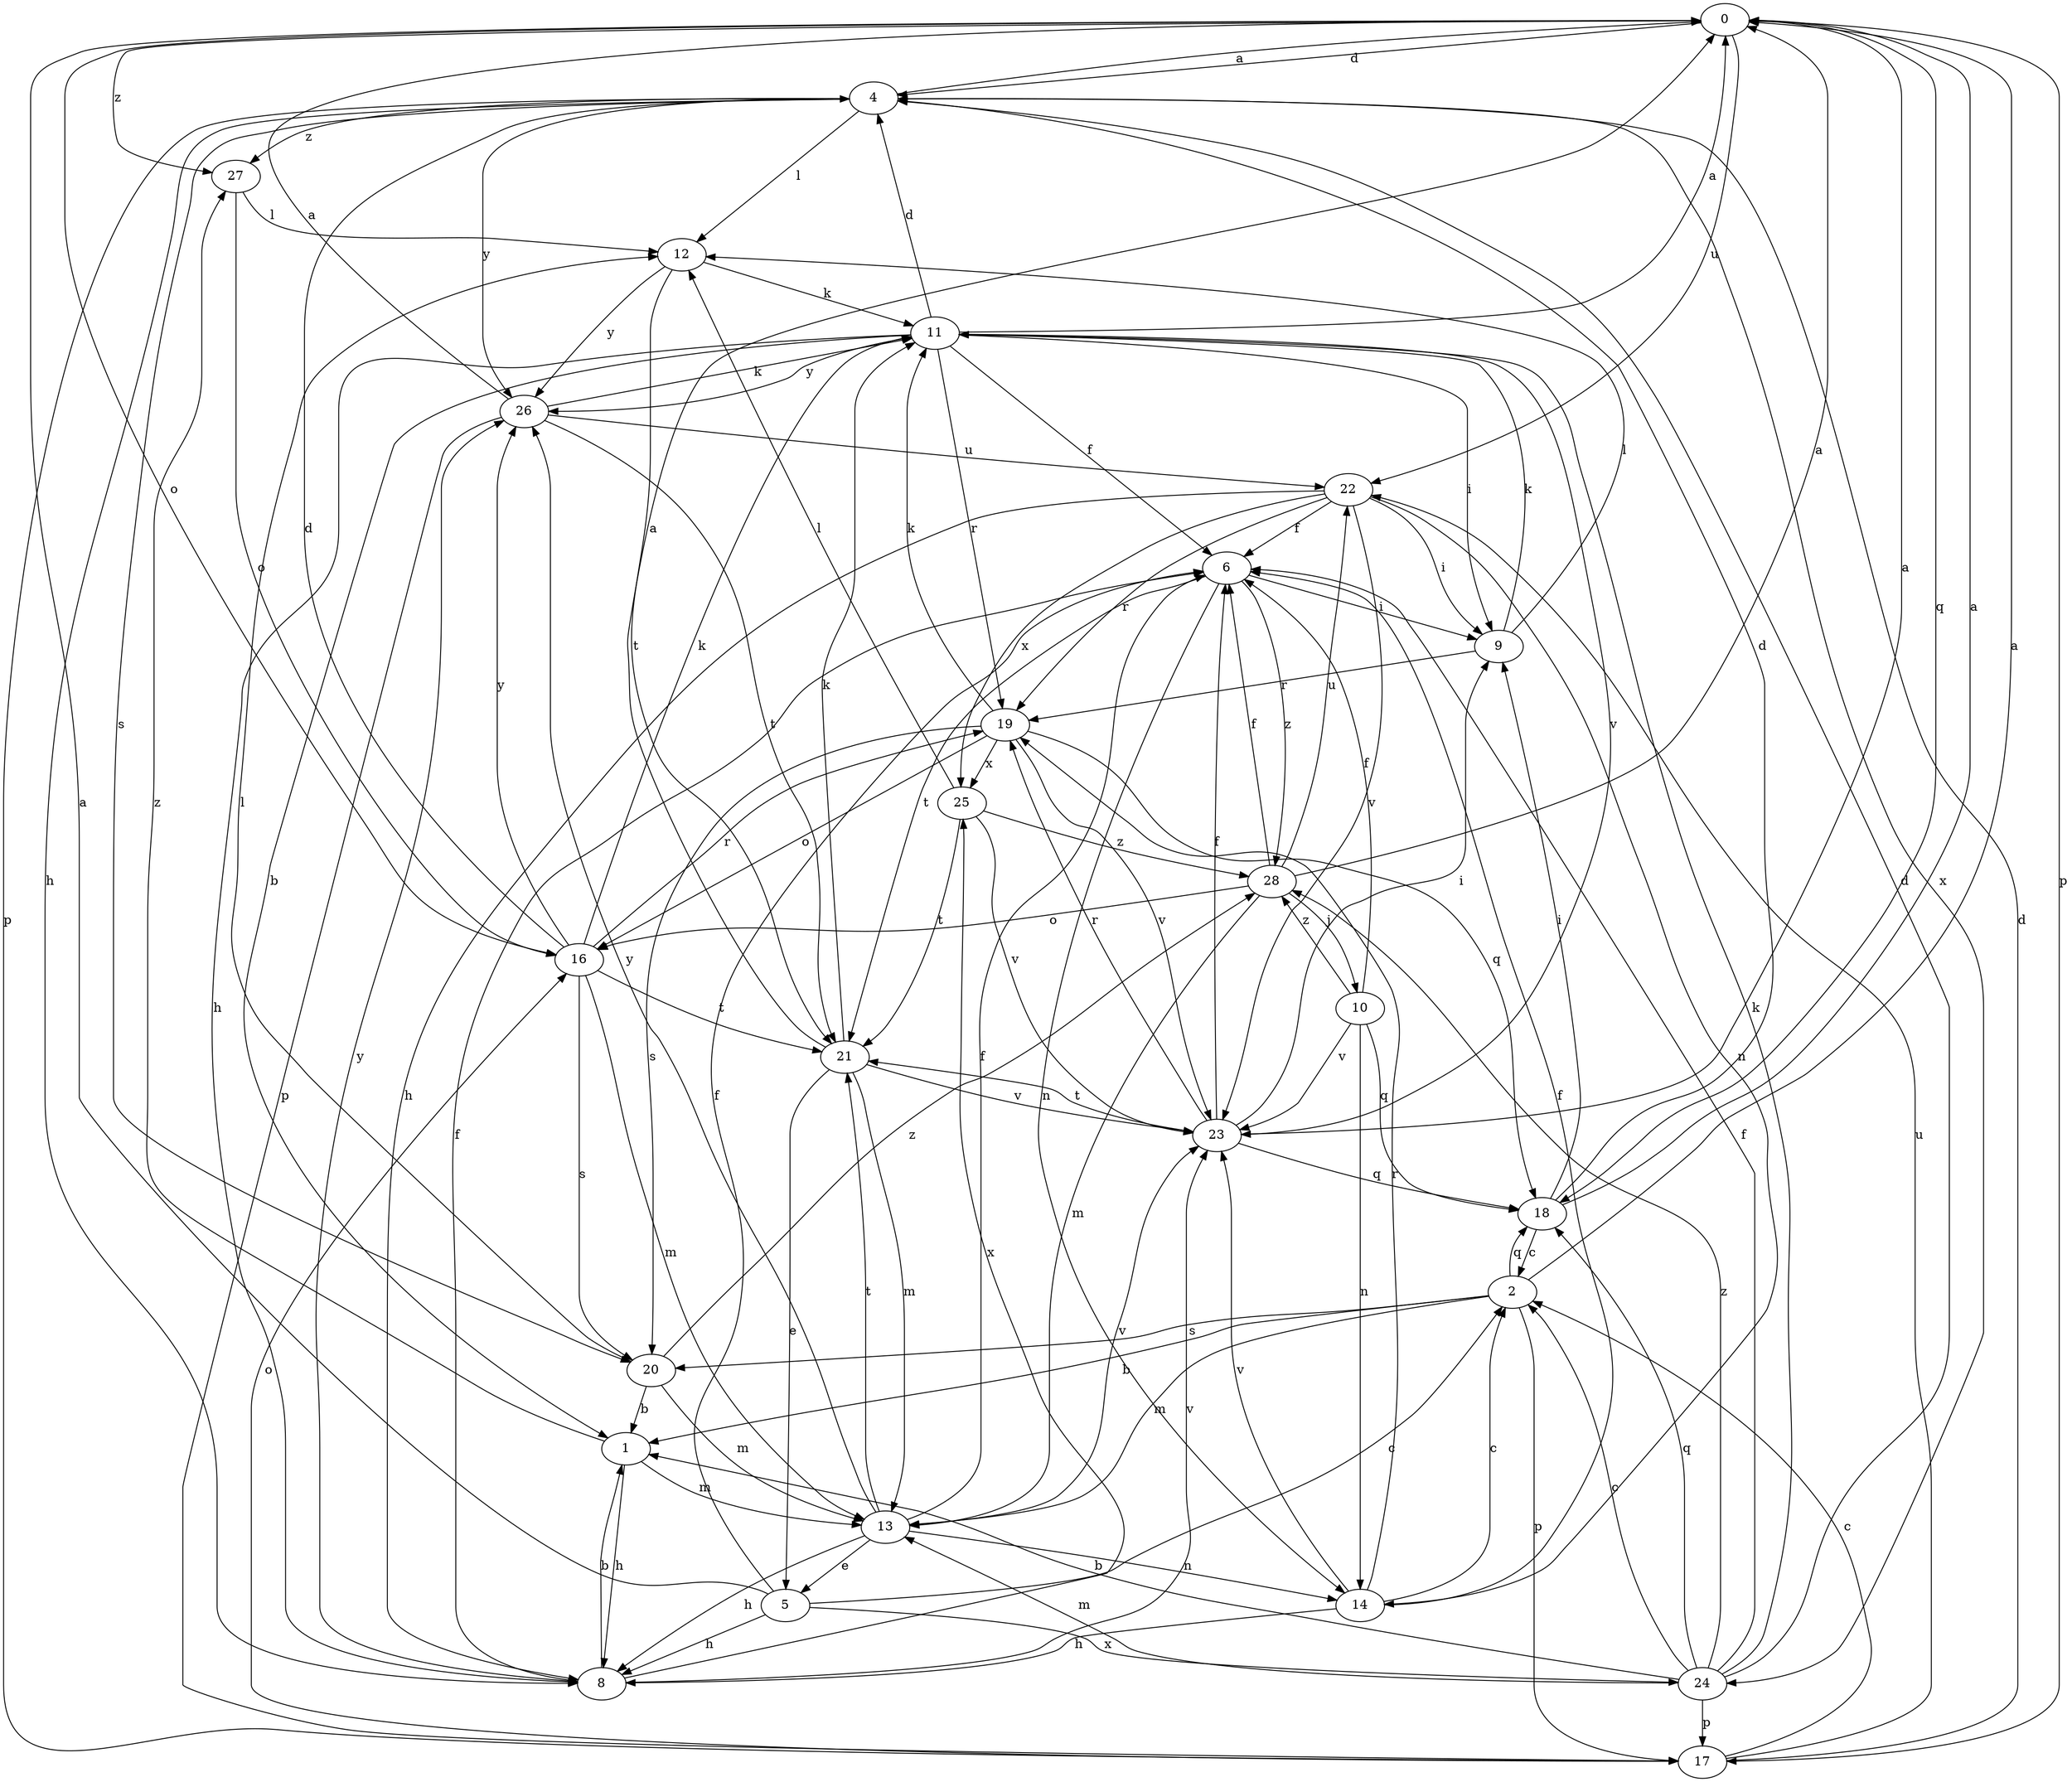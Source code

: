strict digraph  {
0;
1;
2;
4;
5;
6;
8;
9;
10;
11;
12;
13;
14;
16;
17;
18;
19;
20;
21;
22;
23;
24;
25;
26;
27;
28;
0 -> 4  [label=d];
0 -> 16  [label=o];
0 -> 17  [label=p];
0 -> 18  [label=q];
0 -> 22  [label=u];
0 -> 27  [label=z];
1 -> 8  [label=h];
1 -> 13  [label=m];
1 -> 27  [label=z];
2 -> 0  [label=a];
2 -> 1  [label=b];
2 -> 13  [label=m];
2 -> 17  [label=p];
2 -> 18  [label=q];
2 -> 20  [label=s];
4 -> 0  [label=a];
4 -> 8  [label=h];
4 -> 12  [label=l];
4 -> 17  [label=p];
4 -> 20  [label=s];
4 -> 24  [label=x];
4 -> 26  [label=y];
4 -> 27  [label=z];
5 -> 0  [label=a];
5 -> 2  [label=c];
5 -> 6  [label=f];
5 -> 8  [label=h];
5 -> 24  [label=x];
6 -> 9  [label=i];
6 -> 14  [label=n];
6 -> 21  [label=t];
6 -> 28  [label=z];
8 -> 1  [label=b];
8 -> 6  [label=f];
8 -> 23  [label=v];
8 -> 25  [label=x];
8 -> 26  [label=y];
9 -> 11  [label=k];
9 -> 12  [label=l];
9 -> 19  [label=r];
10 -> 6  [label=f];
10 -> 14  [label=n];
10 -> 18  [label=q];
10 -> 23  [label=v];
10 -> 28  [label=z];
11 -> 0  [label=a];
11 -> 1  [label=b];
11 -> 4  [label=d];
11 -> 6  [label=f];
11 -> 8  [label=h];
11 -> 9  [label=i];
11 -> 19  [label=r];
11 -> 23  [label=v];
11 -> 26  [label=y];
12 -> 11  [label=k];
12 -> 21  [label=t];
12 -> 26  [label=y];
13 -> 5  [label=e];
13 -> 6  [label=f];
13 -> 8  [label=h];
13 -> 14  [label=n];
13 -> 21  [label=t];
13 -> 23  [label=v];
13 -> 26  [label=y];
14 -> 2  [label=c];
14 -> 6  [label=f];
14 -> 8  [label=h];
14 -> 19  [label=r];
14 -> 23  [label=v];
16 -> 4  [label=d];
16 -> 11  [label=k];
16 -> 13  [label=m];
16 -> 19  [label=r];
16 -> 20  [label=s];
16 -> 21  [label=t];
16 -> 26  [label=y];
17 -> 2  [label=c];
17 -> 4  [label=d];
17 -> 16  [label=o];
17 -> 22  [label=u];
18 -> 0  [label=a];
18 -> 2  [label=c];
18 -> 4  [label=d];
18 -> 9  [label=i];
19 -> 11  [label=k];
19 -> 16  [label=o];
19 -> 18  [label=q];
19 -> 20  [label=s];
19 -> 23  [label=v];
19 -> 25  [label=x];
20 -> 1  [label=b];
20 -> 12  [label=l];
20 -> 13  [label=m];
20 -> 28  [label=z];
21 -> 0  [label=a];
21 -> 5  [label=e];
21 -> 11  [label=k];
21 -> 13  [label=m];
21 -> 23  [label=v];
22 -> 6  [label=f];
22 -> 8  [label=h];
22 -> 9  [label=i];
22 -> 14  [label=n];
22 -> 19  [label=r];
22 -> 23  [label=v];
22 -> 25  [label=x];
23 -> 0  [label=a];
23 -> 6  [label=f];
23 -> 9  [label=i];
23 -> 18  [label=q];
23 -> 19  [label=r];
23 -> 21  [label=t];
24 -> 1  [label=b];
24 -> 2  [label=c];
24 -> 4  [label=d];
24 -> 6  [label=f];
24 -> 11  [label=k];
24 -> 13  [label=m];
24 -> 17  [label=p];
24 -> 18  [label=q];
24 -> 28  [label=z];
25 -> 12  [label=l];
25 -> 21  [label=t];
25 -> 23  [label=v];
25 -> 28  [label=z];
26 -> 0  [label=a];
26 -> 11  [label=k];
26 -> 17  [label=p];
26 -> 21  [label=t];
26 -> 22  [label=u];
27 -> 12  [label=l];
27 -> 16  [label=o];
28 -> 0  [label=a];
28 -> 6  [label=f];
28 -> 10  [label=j];
28 -> 13  [label=m];
28 -> 16  [label=o];
28 -> 22  [label=u];
}
